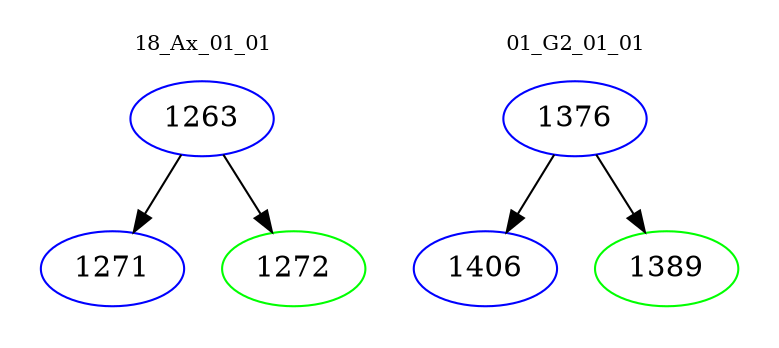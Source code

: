 digraph{
subgraph cluster_0 {
color = white
label = "18_Ax_01_01";
fontsize=10;
T0_1263 [label="1263", color="blue"]
T0_1263 -> T0_1271 [color="black"]
T0_1271 [label="1271", color="blue"]
T0_1263 -> T0_1272 [color="black"]
T0_1272 [label="1272", color="green"]
}
subgraph cluster_1 {
color = white
label = "01_G2_01_01";
fontsize=10;
T1_1376 [label="1376", color="blue"]
T1_1376 -> T1_1406 [color="black"]
T1_1406 [label="1406", color="blue"]
T1_1376 -> T1_1389 [color="black"]
T1_1389 [label="1389", color="green"]
}
}
